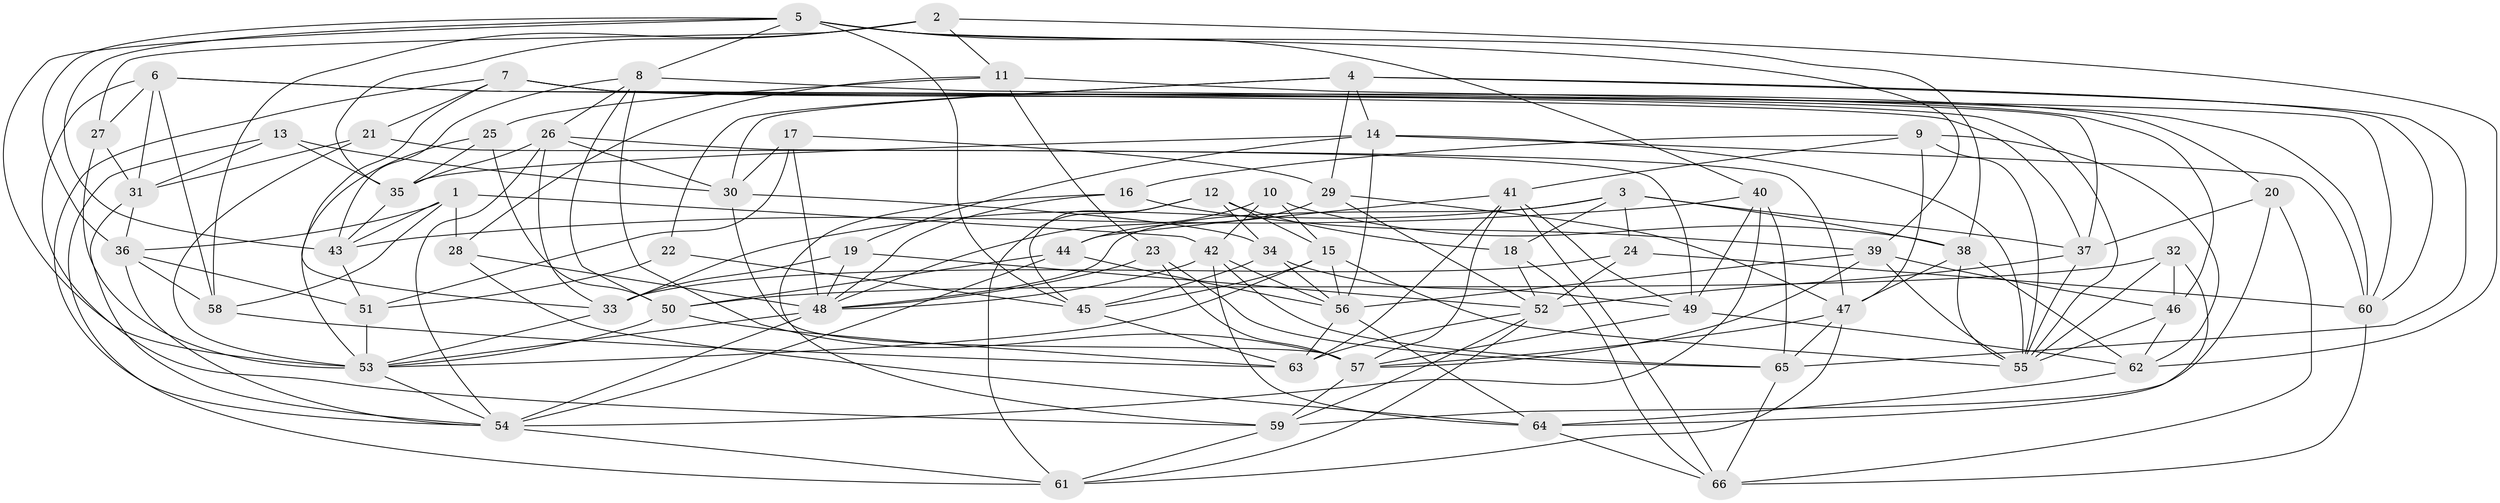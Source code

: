 // original degree distribution, {4: 1.0}
// Generated by graph-tools (version 1.1) at 2025/26/03/09/25 03:26:56]
// undirected, 66 vertices, 188 edges
graph export_dot {
graph [start="1"]
  node [color=gray90,style=filled];
  1;
  2;
  3;
  4;
  5;
  6;
  7;
  8;
  9;
  10;
  11;
  12;
  13;
  14;
  15;
  16;
  17;
  18;
  19;
  20;
  21;
  22;
  23;
  24;
  25;
  26;
  27;
  28;
  29;
  30;
  31;
  32;
  33;
  34;
  35;
  36;
  37;
  38;
  39;
  40;
  41;
  42;
  43;
  44;
  45;
  46;
  47;
  48;
  49;
  50;
  51;
  52;
  53;
  54;
  55;
  56;
  57;
  58;
  59;
  60;
  61;
  62;
  63;
  64;
  65;
  66;
  1 -- 28 [weight=1.0];
  1 -- 36 [weight=1.0];
  1 -- 42 [weight=1.0];
  1 -- 43 [weight=1.0];
  1 -- 58 [weight=2.0];
  2 -- 11 [weight=2.0];
  2 -- 27 [weight=1.0];
  2 -- 35 [weight=1.0];
  2 -- 58 [weight=1.0];
  2 -- 62 [weight=1.0];
  3 -- 18 [weight=1.0];
  3 -- 24 [weight=1.0];
  3 -- 33 [weight=1.0];
  3 -- 37 [weight=1.0];
  3 -- 38 [weight=1.0];
  3 -- 48 [weight=1.0];
  4 -- 14 [weight=1.0];
  4 -- 22 [weight=1.0];
  4 -- 29 [weight=1.0];
  4 -- 30 [weight=1.0];
  4 -- 60 [weight=1.0];
  4 -- 65 [weight=1.0];
  5 -- 8 [weight=1.0];
  5 -- 36 [weight=1.0];
  5 -- 38 [weight=1.0];
  5 -- 39 [weight=1.0];
  5 -- 40 [weight=1.0];
  5 -- 43 [weight=1.0];
  5 -- 45 [weight=1.0];
  5 -- 53 [weight=1.0];
  6 -- 27 [weight=1.0];
  6 -- 31 [weight=1.0];
  6 -- 37 [weight=1.0];
  6 -- 55 [weight=1.0];
  6 -- 58 [weight=1.0];
  6 -- 59 [weight=1.0];
  7 -- 20 [weight=1.0];
  7 -- 21 [weight=1.0];
  7 -- 33 [weight=1.0];
  7 -- 37 [weight=1.0];
  7 -- 54 [weight=1.0];
  7 -- 60 [weight=1.0];
  8 -- 26 [weight=1.0];
  8 -- 43 [weight=1.0];
  8 -- 50 [weight=1.0];
  8 -- 57 [weight=1.0];
  8 -- 60 [weight=1.0];
  9 -- 16 [weight=1.0];
  9 -- 41 [weight=1.0];
  9 -- 47 [weight=2.0];
  9 -- 55 [weight=1.0];
  9 -- 62 [weight=1.0];
  10 -- 15 [weight=1.0];
  10 -- 38 [weight=1.0];
  10 -- 42 [weight=1.0];
  10 -- 48 [weight=1.0];
  11 -- 23 [weight=1.0];
  11 -- 25 [weight=1.0];
  11 -- 28 [weight=1.0];
  11 -- 46 [weight=1.0];
  12 -- 15 [weight=1.0];
  12 -- 18 [weight=1.0];
  12 -- 34 [weight=2.0];
  12 -- 45 [weight=1.0];
  12 -- 61 [weight=1.0];
  13 -- 30 [weight=1.0];
  13 -- 31 [weight=1.0];
  13 -- 35 [weight=1.0];
  13 -- 61 [weight=1.0];
  14 -- 19 [weight=1.0];
  14 -- 35 [weight=1.0];
  14 -- 55 [weight=1.0];
  14 -- 56 [weight=1.0];
  14 -- 60 [weight=1.0];
  15 -- 45 [weight=1.0];
  15 -- 53 [weight=1.0];
  15 -- 55 [weight=1.0];
  15 -- 56 [weight=1.0];
  16 -- 39 [weight=1.0];
  16 -- 48 [weight=1.0];
  16 -- 59 [weight=1.0];
  17 -- 29 [weight=1.0];
  17 -- 30 [weight=1.0];
  17 -- 48 [weight=1.0];
  17 -- 51 [weight=1.0];
  18 -- 52 [weight=1.0];
  18 -- 66 [weight=1.0];
  19 -- 33 [weight=1.0];
  19 -- 48 [weight=1.0];
  19 -- 52 [weight=1.0];
  20 -- 37 [weight=1.0];
  20 -- 59 [weight=1.0];
  20 -- 66 [weight=1.0];
  21 -- 31 [weight=1.0];
  21 -- 49 [weight=1.0];
  21 -- 53 [weight=1.0];
  22 -- 45 [weight=1.0];
  22 -- 51 [weight=2.0];
  23 -- 48 [weight=1.0];
  23 -- 57 [weight=1.0];
  23 -- 65 [weight=1.0];
  24 -- 33 [weight=1.0];
  24 -- 52 [weight=1.0];
  24 -- 60 [weight=1.0];
  25 -- 35 [weight=1.0];
  25 -- 50 [weight=1.0];
  25 -- 53 [weight=1.0];
  26 -- 30 [weight=1.0];
  26 -- 33 [weight=1.0];
  26 -- 35 [weight=1.0];
  26 -- 47 [weight=1.0];
  26 -- 54 [weight=1.0];
  27 -- 31 [weight=1.0];
  27 -- 53 [weight=1.0];
  28 -- 48 [weight=1.0];
  28 -- 64 [weight=1.0];
  29 -- 44 [weight=2.0];
  29 -- 47 [weight=1.0];
  29 -- 52 [weight=1.0];
  30 -- 34 [weight=1.0];
  30 -- 57 [weight=1.0];
  31 -- 36 [weight=1.0];
  31 -- 54 [weight=1.0];
  32 -- 46 [weight=1.0];
  32 -- 50 [weight=1.0];
  32 -- 55 [weight=1.0];
  32 -- 64 [weight=1.0];
  33 -- 53 [weight=1.0];
  34 -- 45 [weight=1.0];
  34 -- 49 [weight=1.0];
  34 -- 56 [weight=1.0];
  35 -- 43 [weight=1.0];
  36 -- 51 [weight=1.0];
  36 -- 54 [weight=1.0];
  36 -- 58 [weight=1.0];
  37 -- 52 [weight=1.0];
  37 -- 55 [weight=1.0];
  38 -- 47 [weight=1.0];
  38 -- 55 [weight=1.0];
  38 -- 62 [weight=1.0];
  39 -- 46 [weight=1.0];
  39 -- 55 [weight=1.0];
  39 -- 56 [weight=1.0];
  39 -- 57 [weight=1.0];
  40 -- 43 [weight=1.0];
  40 -- 49 [weight=1.0];
  40 -- 54 [weight=2.0];
  40 -- 65 [weight=1.0];
  41 -- 44 [weight=1.0];
  41 -- 49 [weight=1.0];
  41 -- 57 [weight=1.0];
  41 -- 63 [weight=1.0];
  41 -- 66 [weight=1.0];
  42 -- 48 [weight=1.0];
  42 -- 56 [weight=1.0];
  42 -- 64 [weight=1.0];
  42 -- 65 [weight=1.0];
  43 -- 51 [weight=1.0];
  44 -- 50 [weight=1.0];
  44 -- 54 [weight=1.0];
  44 -- 56 [weight=1.0];
  45 -- 63 [weight=1.0];
  46 -- 55 [weight=2.0];
  46 -- 62 [weight=1.0];
  47 -- 57 [weight=1.0];
  47 -- 61 [weight=1.0];
  47 -- 65 [weight=1.0];
  48 -- 53 [weight=1.0];
  48 -- 54 [weight=1.0];
  49 -- 57 [weight=1.0];
  49 -- 62 [weight=1.0];
  50 -- 53 [weight=1.0];
  50 -- 63 [weight=1.0];
  51 -- 53 [weight=1.0];
  52 -- 59 [weight=1.0];
  52 -- 61 [weight=1.0];
  52 -- 63 [weight=1.0];
  53 -- 54 [weight=1.0];
  54 -- 61 [weight=1.0];
  56 -- 63 [weight=1.0];
  56 -- 64 [weight=1.0];
  57 -- 59 [weight=1.0];
  58 -- 63 [weight=1.0];
  59 -- 61 [weight=1.0];
  60 -- 66 [weight=1.0];
  62 -- 64 [weight=1.0];
  64 -- 66 [weight=1.0];
  65 -- 66 [weight=1.0];
}

